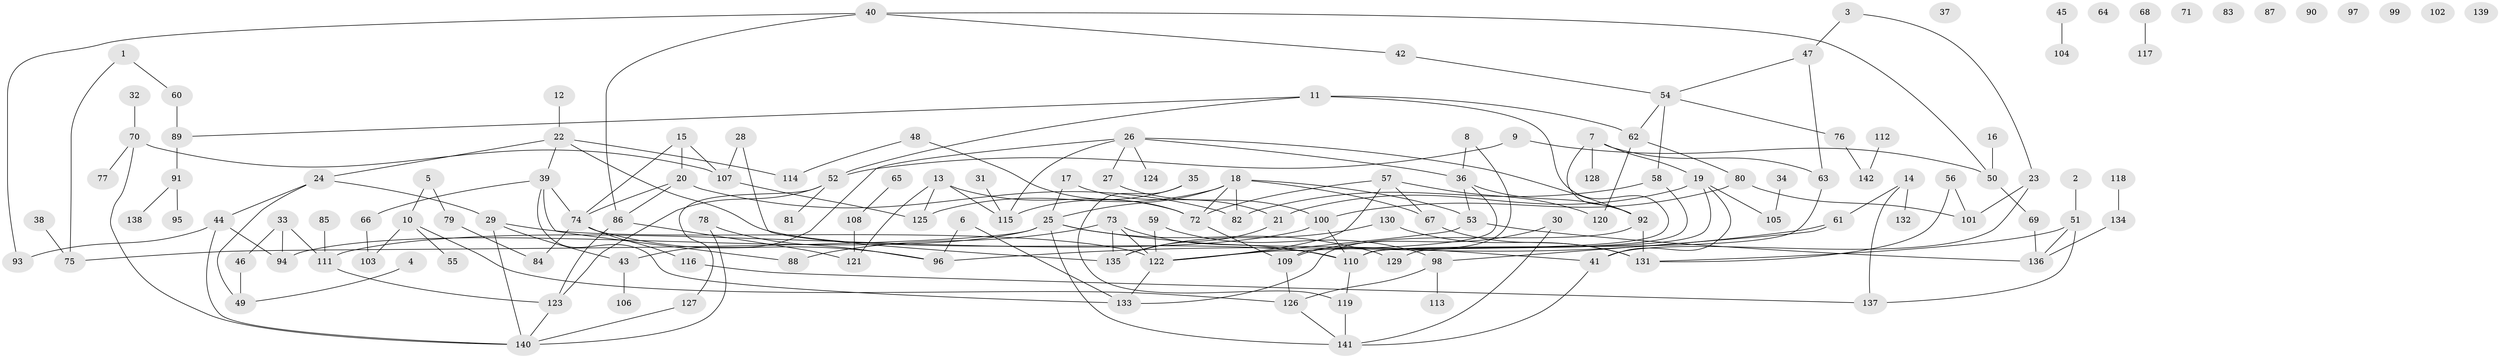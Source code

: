 // coarse degree distribution, {4: 0.3181818181818182, 3: 0.18181818181818182, 7: 0.011363636363636364, 1: 0.13636363636363635, 2: 0.22727272727272727, 5: 0.06818181818181818, 8: 0.022727272727272728, 6: 0.022727272727272728, 9: 0.011363636363636364}
// Generated by graph-tools (version 1.1) at 2025/35/03/04/25 23:35:48]
// undirected, 142 vertices, 191 edges
graph export_dot {
  node [color=gray90,style=filled];
  1;
  2;
  3;
  4;
  5;
  6;
  7;
  8;
  9;
  10;
  11;
  12;
  13;
  14;
  15;
  16;
  17;
  18;
  19;
  20;
  21;
  22;
  23;
  24;
  25;
  26;
  27;
  28;
  29;
  30;
  31;
  32;
  33;
  34;
  35;
  36;
  37;
  38;
  39;
  40;
  41;
  42;
  43;
  44;
  45;
  46;
  47;
  48;
  49;
  50;
  51;
  52;
  53;
  54;
  55;
  56;
  57;
  58;
  59;
  60;
  61;
  62;
  63;
  64;
  65;
  66;
  67;
  68;
  69;
  70;
  71;
  72;
  73;
  74;
  75;
  76;
  77;
  78;
  79;
  80;
  81;
  82;
  83;
  84;
  85;
  86;
  87;
  88;
  89;
  90;
  91;
  92;
  93;
  94;
  95;
  96;
  97;
  98;
  99;
  100;
  101;
  102;
  103;
  104;
  105;
  106;
  107;
  108;
  109;
  110;
  111;
  112;
  113;
  114;
  115;
  116;
  117;
  118;
  119;
  120;
  121;
  122;
  123;
  124;
  125;
  126;
  127;
  128;
  129;
  130;
  131;
  132;
  133;
  134;
  135;
  136;
  137;
  138;
  139;
  140;
  141;
  142;
  1 -- 60;
  1 -- 75;
  2 -- 51;
  3 -- 23;
  3 -- 47;
  4 -- 49;
  5 -- 10;
  5 -- 79;
  6 -- 96;
  6 -- 133;
  7 -- 19;
  7 -- 63;
  7 -- 92;
  7 -- 128;
  8 -- 36;
  8 -- 109;
  9 -- 50;
  9 -- 52;
  10 -- 55;
  10 -- 103;
  10 -- 126;
  11 -- 52;
  11 -- 62;
  11 -- 89;
  11 -- 110;
  12 -- 22;
  13 -- 72;
  13 -- 115;
  13 -- 121;
  13 -- 125;
  14 -- 61;
  14 -- 132;
  14 -- 137;
  15 -- 20;
  15 -- 74;
  15 -- 107;
  16 -- 50;
  17 -- 21;
  17 -- 25;
  18 -- 25;
  18 -- 53;
  18 -- 67;
  18 -- 72;
  18 -- 82;
  18 -- 125;
  19 -- 21;
  19 -- 41;
  19 -- 105;
  19 -- 129;
  20 -- 74;
  20 -- 82;
  20 -- 86;
  21 -- 135;
  22 -- 24;
  22 -- 39;
  22 -- 110;
  22 -- 114;
  23 -- 41;
  23 -- 101;
  24 -- 29;
  24 -- 44;
  24 -- 49;
  25 -- 41;
  25 -- 75;
  25 -- 94;
  25 -- 129;
  25 -- 141;
  26 -- 27;
  26 -- 36;
  26 -- 43;
  26 -- 92;
  26 -- 115;
  26 -- 124;
  27 -- 100;
  28 -- 107;
  28 -- 135;
  29 -- 43;
  29 -- 122;
  29 -- 140;
  30 -- 109;
  30 -- 141;
  31 -- 115;
  32 -- 70;
  33 -- 46;
  33 -- 94;
  33 -- 111;
  34 -- 105;
  35 -- 115;
  35 -- 119;
  36 -- 53;
  36 -- 92;
  36 -- 122;
  38 -- 75;
  39 -- 66;
  39 -- 74;
  39 -- 88;
  39 -- 133;
  40 -- 42;
  40 -- 50;
  40 -- 86;
  40 -- 93;
  41 -- 141;
  42 -- 54;
  43 -- 106;
  44 -- 93;
  44 -- 94;
  44 -- 140;
  45 -- 104;
  46 -- 49;
  47 -- 54;
  47 -- 63;
  48 -- 72;
  48 -- 114;
  50 -- 69;
  51 -- 131;
  51 -- 136;
  51 -- 137;
  52 -- 81;
  52 -- 123;
  52 -- 127;
  53 -- 122;
  53 -- 136;
  54 -- 58;
  54 -- 62;
  54 -- 76;
  56 -- 101;
  56 -- 131;
  57 -- 67;
  57 -- 72;
  57 -- 120;
  57 -- 122;
  58 -- 82;
  58 -- 110;
  59 -- 98;
  59 -- 122;
  60 -- 89;
  61 -- 96;
  61 -- 98;
  62 -- 80;
  62 -- 120;
  63 -- 110;
  65 -- 108;
  66 -- 103;
  67 -- 131;
  68 -- 117;
  69 -- 136;
  70 -- 77;
  70 -- 107;
  70 -- 140;
  72 -- 109;
  73 -- 88;
  73 -- 110;
  73 -- 122;
  73 -- 135;
  74 -- 84;
  74 -- 96;
  74 -- 116;
  76 -- 142;
  78 -- 96;
  78 -- 140;
  79 -- 84;
  80 -- 100;
  80 -- 101;
  85 -- 111;
  86 -- 121;
  86 -- 123;
  89 -- 91;
  91 -- 95;
  91 -- 138;
  92 -- 131;
  92 -- 133;
  98 -- 113;
  98 -- 126;
  100 -- 110;
  100 -- 111;
  107 -- 125;
  108 -- 121;
  109 -- 126;
  110 -- 119;
  111 -- 123;
  112 -- 142;
  116 -- 137;
  118 -- 134;
  119 -- 141;
  122 -- 133;
  123 -- 140;
  126 -- 141;
  127 -- 140;
  130 -- 131;
  130 -- 135;
  134 -- 136;
}

